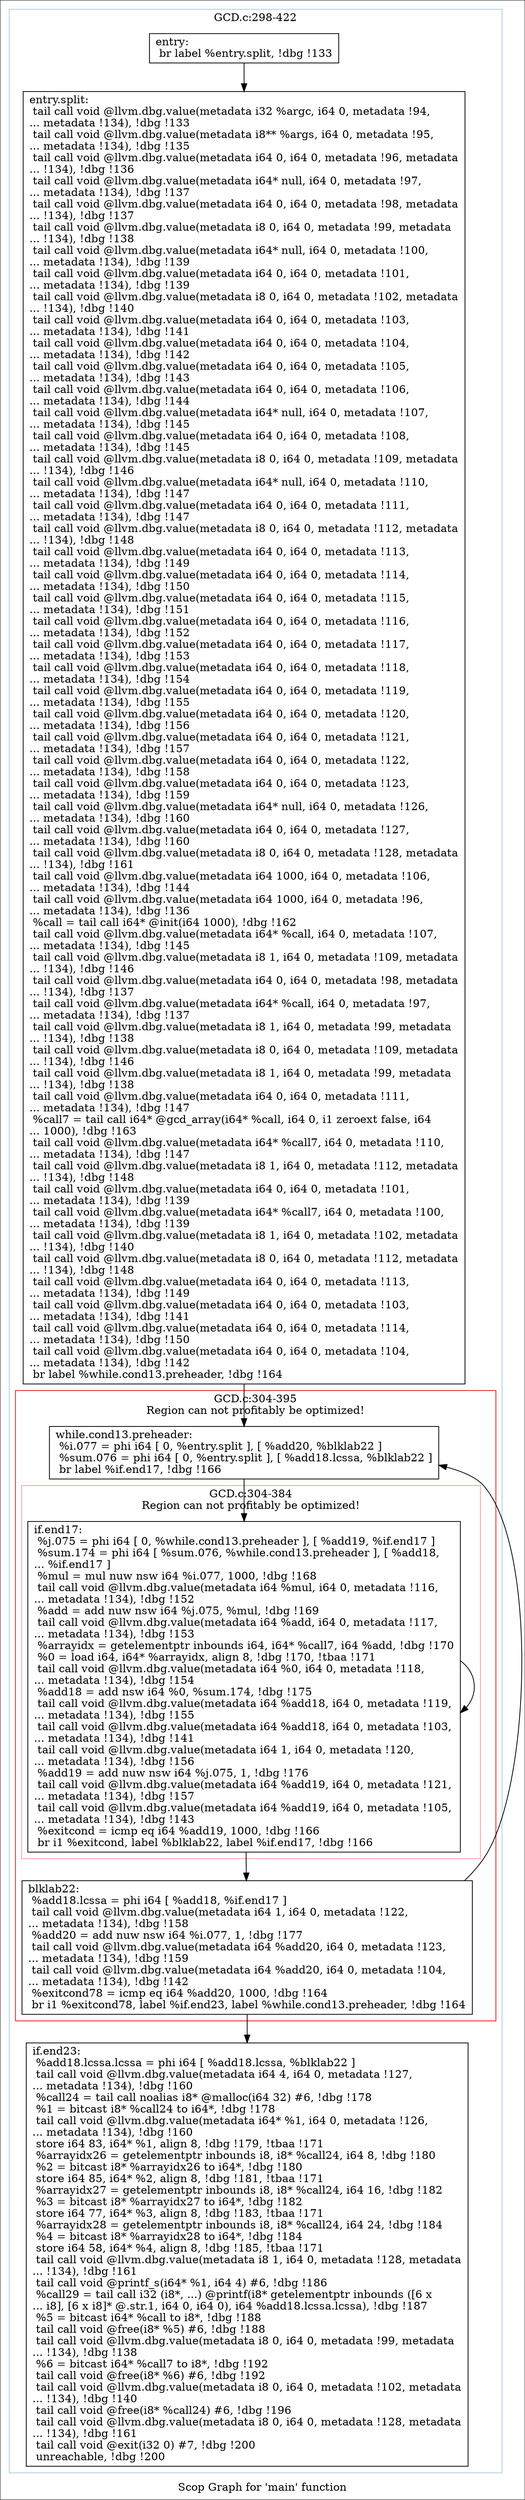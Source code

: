digraph "Scop Graph for 'main' function" {
	label="Scop Graph for 'main' function";

	Node0x99c7a10 [shape=record,label="{entry:\l  br label %entry.split, !dbg !133\l}"];
	Node0x99c7a10 -> Node0x9a9d510;
	Node0x9a9d510 [shape=record,label="{entry.split:                                      \l  tail call void @llvm.dbg.value(metadata i32 %argc, i64 0, metadata !94,\l... metadata !134), !dbg !133\l  tail call void @llvm.dbg.value(metadata i8** %args, i64 0, metadata !95,\l... metadata !134), !dbg !135\l  tail call void @llvm.dbg.value(metadata i64 0, i64 0, metadata !96, metadata\l... !134), !dbg !136\l  tail call void @llvm.dbg.value(metadata i64* null, i64 0, metadata !97,\l... metadata !134), !dbg !137\l  tail call void @llvm.dbg.value(metadata i64 0, i64 0, metadata !98, metadata\l... !134), !dbg !137\l  tail call void @llvm.dbg.value(metadata i8 0, i64 0, metadata !99, metadata\l... !134), !dbg !138\l  tail call void @llvm.dbg.value(metadata i64* null, i64 0, metadata !100,\l... metadata !134), !dbg !139\l  tail call void @llvm.dbg.value(metadata i64 0, i64 0, metadata !101,\l... metadata !134), !dbg !139\l  tail call void @llvm.dbg.value(metadata i8 0, i64 0, metadata !102, metadata\l... !134), !dbg !140\l  tail call void @llvm.dbg.value(metadata i64 0, i64 0, metadata !103,\l... metadata !134), !dbg !141\l  tail call void @llvm.dbg.value(metadata i64 0, i64 0, metadata !104,\l... metadata !134), !dbg !142\l  tail call void @llvm.dbg.value(metadata i64 0, i64 0, metadata !105,\l... metadata !134), !dbg !143\l  tail call void @llvm.dbg.value(metadata i64 0, i64 0, metadata !106,\l... metadata !134), !dbg !144\l  tail call void @llvm.dbg.value(metadata i64* null, i64 0, metadata !107,\l... metadata !134), !dbg !145\l  tail call void @llvm.dbg.value(metadata i64 0, i64 0, metadata !108,\l... metadata !134), !dbg !145\l  tail call void @llvm.dbg.value(metadata i8 0, i64 0, metadata !109, metadata\l... !134), !dbg !146\l  tail call void @llvm.dbg.value(metadata i64* null, i64 0, metadata !110,\l... metadata !134), !dbg !147\l  tail call void @llvm.dbg.value(metadata i64 0, i64 0, metadata !111,\l... metadata !134), !dbg !147\l  tail call void @llvm.dbg.value(metadata i8 0, i64 0, metadata !112, metadata\l... !134), !dbg !148\l  tail call void @llvm.dbg.value(metadata i64 0, i64 0, metadata !113,\l... metadata !134), !dbg !149\l  tail call void @llvm.dbg.value(metadata i64 0, i64 0, metadata !114,\l... metadata !134), !dbg !150\l  tail call void @llvm.dbg.value(metadata i64 0, i64 0, metadata !115,\l... metadata !134), !dbg !151\l  tail call void @llvm.dbg.value(metadata i64 0, i64 0, metadata !116,\l... metadata !134), !dbg !152\l  tail call void @llvm.dbg.value(metadata i64 0, i64 0, metadata !117,\l... metadata !134), !dbg !153\l  tail call void @llvm.dbg.value(metadata i64 0, i64 0, metadata !118,\l... metadata !134), !dbg !154\l  tail call void @llvm.dbg.value(metadata i64 0, i64 0, metadata !119,\l... metadata !134), !dbg !155\l  tail call void @llvm.dbg.value(metadata i64 0, i64 0, metadata !120,\l... metadata !134), !dbg !156\l  tail call void @llvm.dbg.value(metadata i64 0, i64 0, metadata !121,\l... metadata !134), !dbg !157\l  tail call void @llvm.dbg.value(metadata i64 0, i64 0, metadata !122,\l... metadata !134), !dbg !158\l  tail call void @llvm.dbg.value(metadata i64 0, i64 0, metadata !123,\l... metadata !134), !dbg !159\l  tail call void @llvm.dbg.value(metadata i64* null, i64 0, metadata !126,\l... metadata !134), !dbg !160\l  tail call void @llvm.dbg.value(metadata i64 0, i64 0, metadata !127,\l... metadata !134), !dbg !160\l  tail call void @llvm.dbg.value(metadata i8 0, i64 0, metadata !128, metadata\l... !134), !dbg !161\l  tail call void @llvm.dbg.value(metadata i64 1000, i64 0, metadata !106,\l... metadata !134), !dbg !144\l  tail call void @llvm.dbg.value(metadata i64 1000, i64 0, metadata !96,\l... metadata !134), !dbg !136\l  %call = tail call i64* @init(i64 1000), !dbg !162\l  tail call void @llvm.dbg.value(metadata i64* %call, i64 0, metadata !107,\l... metadata !134), !dbg !145\l  tail call void @llvm.dbg.value(metadata i8 1, i64 0, metadata !109, metadata\l... !134), !dbg !146\l  tail call void @llvm.dbg.value(metadata i64 0, i64 0, metadata !98, metadata\l... !134), !dbg !137\l  tail call void @llvm.dbg.value(metadata i64* %call, i64 0, metadata !97,\l... metadata !134), !dbg !137\l  tail call void @llvm.dbg.value(metadata i8 1, i64 0, metadata !99, metadata\l... !134), !dbg !138\l  tail call void @llvm.dbg.value(metadata i8 0, i64 0, metadata !109, metadata\l... !134), !dbg !146\l  tail call void @llvm.dbg.value(metadata i8 1, i64 0, metadata !99, metadata\l... !134), !dbg !138\l  tail call void @llvm.dbg.value(metadata i64 0, i64 0, metadata !111,\l... metadata !134), !dbg !147\l  %call7 = tail call i64* @gcd_array(i64* %call, i64 0, i1 zeroext false, i64\l... 1000), !dbg !163\l  tail call void @llvm.dbg.value(metadata i64* %call7, i64 0, metadata !110,\l... metadata !134), !dbg !147\l  tail call void @llvm.dbg.value(metadata i8 1, i64 0, metadata !112, metadata\l... !134), !dbg !148\l  tail call void @llvm.dbg.value(metadata i64 0, i64 0, metadata !101,\l... metadata !134), !dbg !139\l  tail call void @llvm.dbg.value(metadata i64* %call7, i64 0, metadata !100,\l... metadata !134), !dbg !139\l  tail call void @llvm.dbg.value(metadata i8 1, i64 0, metadata !102, metadata\l... !134), !dbg !140\l  tail call void @llvm.dbg.value(metadata i8 0, i64 0, metadata !112, metadata\l... !134), !dbg !148\l  tail call void @llvm.dbg.value(metadata i64 0, i64 0, metadata !113,\l... metadata !134), !dbg !149\l  tail call void @llvm.dbg.value(metadata i64 0, i64 0, metadata !103,\l... metadata !134), !dbg !141\l  tail call void @llvm.dbg.value(metadata i64 0, i64 0, metadata !114,\l... metadata !134), !dbg !150\l  tail call void @llvm.dbg.value(metadata i64 0, i64 0, metadata !104,\l... metadata !134), !dbg !142\l  br label %while.cond13.preheader, !dbg !164\l}"];
	Node0x9a9d510 -> Node0x9a48d80;
	Node0x9a48d80 [shape=record,label="{while.cond13.preheader:                           \l  %i.077 = phi i64 [ 0, %entry.split ], [ %add20, %blklab22 ]\l  %sum.076 = phi i64 [ 0, %entry.split ], [ %add18.lcssa, %blklab22 ]\l  br label %if.end17, !dbg !166\l}"];
	Node0x9a48d80 -> Node0x99bdbc0;
	Node0x99bdbc0 [shape=record,label="{if.end17:                                         \l  %j.075 = phi i64 [ 0, %while.cond13.preheader ], [ %add19, %if.end17 ]\l  %sum.174 = phi i64 [ %sum.076, %while.cond13.preheader ], [ %add18,\l... %if.end17 ]\l  %mul = mul nuw nsw i64 %i.077, 1000, !dbg !168\l  tail call void @llvm.dbg.value(metadata i64 %mul, i64 0, metadata !116,\l... metadata !134), !dbg !152\l  %add = add nuw nsw i64 %j.075, %mul, !dbg !169\l  tail call void @llvm.dbg.value(metadata i64 %add, i64 0, metadata !117,\l... metadata !134), !dbg !153\l  %arrayidx = getelementptr inbounds i64, i64* %call7, i64 %add, !dbg !170\l  %0 = load i64, i64* %arrayidx, align 8, !dbg !170, !tbaa !171\l  tail call void @llvm.dbg.value(metadata i64 %0, i64 0, metadata !118,\l... metadata !134), !dbg !154\l  %add18 = add nsw i64 %0, %sum.174, !dbg !175\l  tail call void @llvm.dbg.value(metadata i64 %add18, i64 0, metadata !119,\l... metadata !134), !dbg !155\l  tail call void @llvm.dbg.value(metadata i64 %add18, i64 0, metadata !103,\l... metadata !134), !dbg !141\l  tail call void @llvm.dbg.value(metadata i64 1, i64 0, metadata !120,\l... metadata !134), !dbg !156\l  %add19 = add nuw nsw i64 %j.075, 1, !dbg !176\l  tail call void @llvm.dbg.value(metadata i64 %add19, i64 0, metadata !121,\l... metadata !134), !dbg !157\l  tail call void @llvm.dbg.value(metadata i64 %add19, i64 0, metadata !105,\l... metadata !134), !dbg !143\l  %exitcond = icmp eq i64 %add19, 1000, !dbg !166\l  br i1 %exitcond, label %blklab22, label %if.end17, !dbg !166\l}"];
	Node0x99bdbc0 -> Node0x999a850;
	Node0x99bdbc0 -> Node0x99bdbc0[constraint=false];
	Node0x999a850 [shape=record,label="{blklab22:                                         \l  %add18.lcssa = phi i64 [ %add18, %if.end17 ]\l  tail call void @llvm.dbg.value(metadata i64 1, i64 0, metadata !122,\l... metadata !134), !dbg !158\l  %add20 = add nuw nsw i64 %i.077, 1, !dbg !177\l  tail call void @llvm.dbg.value(metadata i64 %add20, i64 0, metadata !123,\l... metadata !134), !dbg !159\l  tail call void @llvm.dbg.value(metadata i64 %add20, i64 0, metadata !104,\l... metadata !134), !dbg !142\l  %exitcond78 = icmp eq i64 %add20, 1000, !dbg !164\l  br i1 %exitcond78, label %if.end23, label %while.cond13.preheader, !dbg !164\l}"];
	Node0x999a850 -> Node0x99eb6e0;
	Node0x999a850 -> Node0x9a48d80[constraint=false];
	Node0x99eb6e0 [shape=record,label="{if.end23:                                         \l  %add18.lcssa.lcssa = phi i64 [ %add18.lcssa, %blklab22 ]\l  tail call void @llvm.dbg.value(metadata i64 4, i64 0, metadata !127,\l... metadata !134), !dbg !160\l  %call24 = tail call noalias i8* @malloc(i64 32) #6, !dbg !178\l  %1 = bitcast i8* %call24 to i64*, !dbg !178\l  tail call void @llvm.dbg.value(metadata i64* %1, i64 0, metadata !126,\l... metadata !134), !dbg !160\l  store i64 83, i64* %1, align 8, !dbg !179, !tbaa !171\l  %arrayidx26 = getelementptr inbounds i8, i8* %call24, i64 8, !dbg !180\l  %2 = bitcast i8* %arrayidx26 to i64*, !dbg !180\l  store i64 85, i64* %2, align 8, !dbg !181, !tbaa !171\l  %arrayidx27 = getelementptr inbounds i8, i8* %call24, i64 16, !dbg !182\l  %3 = bitcast i8* %arrayidx27 to i64*, !dbg !182\l  store i64 77, i64* %3, align 8, !dbg !183, !tbaa !171\l  %arrayidx28 = getelementptr inbounds i8, i8* %call24, i64 24, !dbg !184\l  %4 = bitcast i8* %arrayidx28 to i64*, !dbg !184\l  store i64 58, i64* %4, align 8, !dbg !185, !tbaa !171\l  tail call void @llvm.dbg.value(metadata i8 1, i64 0, metadata !128, metadata\l... !134), !dbg !161\l  tail call void @printf_s(i64* %1, i64 4) #6, !dbg !186\l  %call29 = tail call i32 (i8*, ...) @printf(i8* getelementptr inbounds ([6 x\l... i8], [6 x i8]* @.str.1, i64 0, i64 0), i64 %add18.lcssa.lcssa), !dbg !187\l  %5 = bitcast i64* %call to i8*, !dbg !188\l  tail call void @free(i8* %5) #6, !dbg !188\l  tail call void @llvm.dbg.value(metadata i8 0, i64 0, metadata !99, metadata\l... !134), !dbg !138\l  %6 = bitcast i64* %call7 to i8*, !dbg !192\l  tail call void @free(i8* %6) #6, !dbg !192\l  tail call void @llvm.dbg.value(metadata i8 0, i64 0, metadata !102, metadata\l... !134), !dbg !140\l  tail call void @free(i8* %call24) #6, !dbg !196\l  tail call void @llvm.dbg.value(metadata i8 0, i64 0, metadata !128, metadata\l... !134), !dbg !161\l  tail call void @exit(i32 0) #7, !dbg !200\l  unreachable, !dbg !200\l}"];
	colorscheme = "paired12"
        subgraph cluster_0x99f8b90 {
          label = "GCD.c:298-422
";
          style = solid;
          color = 1
          subgraph cluster_0x99b7e40 {
            label = "GCD.c:304-395
Region can not profitably be optimized!";
            style = solid;
            color = 6
            subgraph cluster_0x99c77b0 {
              label = "GCD.c:304-384
Region can not profitably be optimized!";
              style = solid;
              color = 5
              Node0x99bdbc0;
            }
            Node0x9a48d80;
            Node0x999a850;
          }
          Node0x99c7a10;
          Node0x9a9d510;
          Node0x99eb6e0;
        }
}
